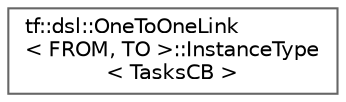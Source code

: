 digraph "类继承关系图"
{
 // LATEX_PDF_SIZE
  bgcolor="transparent";
  edge [fontname=Helvetica,fontsize=10,labelfontname=Helvetica,labelfontsize=10];
  node [fontname=Helvetica,fontsize=10,shape=box,height=0.2,width=0.4];
  rankdir="LR";
  Node0 [id="Node000000",label="tf::dsl::OneToOneLink\l\< FROM, TO \>::InstanceType\l\< TasksCB \>",height=0.2,width=0.4,color="grey40", fillcolor="white", style="filled",URL="$structtf_1_1dsl_1_1_one_to_one_link_1_1_instance_type.html",tooltip=" "];
}
